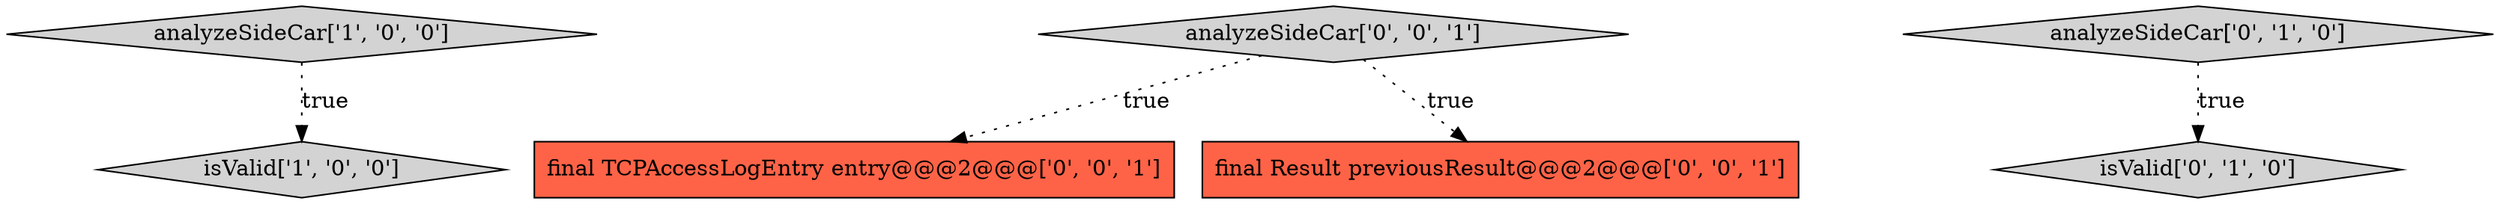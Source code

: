 digraph {
0 [style = filled, label = "analyzeSideCar['1', '0', '0']", fillcolor = lightgray, shape = diamond image = "AAA0AAABBB1BBB"];
4 [style = filled, label = "analyzeSideCar['0', '0', '1']", fillcolor = lightgray, shape = diamond image = "AAA0AAABBB3BBB"];
2 [style = filled, label = "isValid['0', '1', '0']", fillcolor = lightgray, shape = diamond image = "AAA0AAABBB2BBB"];
6 [style = filled, label = "final TCPAccessLogEntry entry@@@2@@@['0', '0', '1']", fillcolor = tomato, shape = box image = "AAA0AAABBB3BBB"];
1 [style = filled, label = "isValid['1', '0', '0']", fillcolor = lightgray, shape = diamond image = "AAA0AAABBB1BBB"];
5 [style = filled, label = "final Result previousResult@@@2@@@['0', '0', '1']", fillcolor = tomato, shape = box image = "AAA0AAABBB3BBB"];
3 [style = filled, label = "analyzeSideCar['0', '1', '0']", fillcolor = lightgray, shape = diamond image = "AAA0AAABBB2BBB"];
4->5 [style = dotted, label="true"];
3->2 [style = dotted, label="true"];
0->1 [style = dotted, label="true"];
4->6 [style = dotted, label="true"];
}
